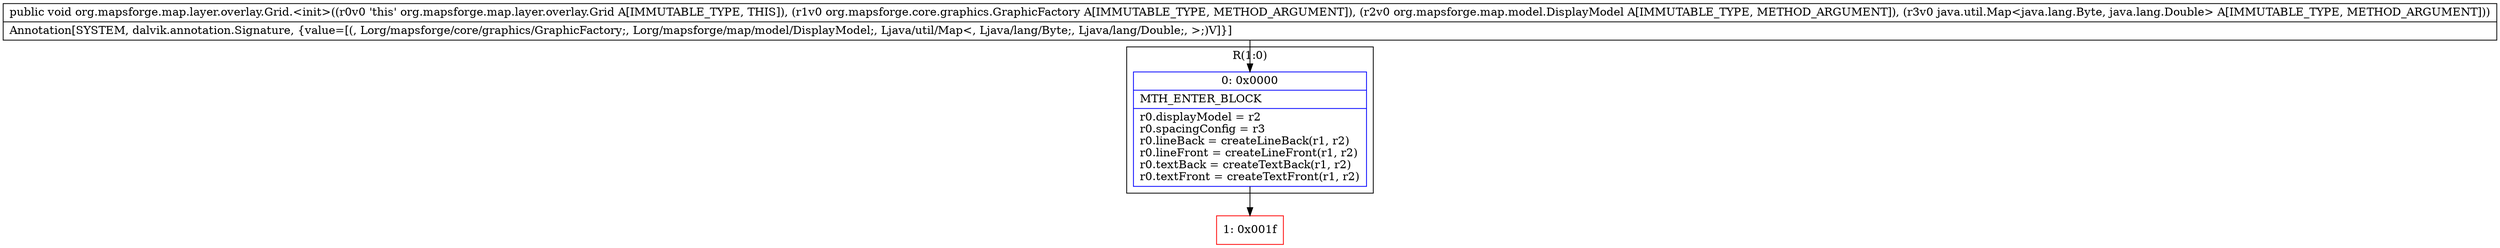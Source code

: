 digraph "CFG fororg.mapsforge.map.layer.overlay.Grid.\<init\>(Lorg\/mapsforge\/core\/graphics\/GraphicFactory;Lorg\/mapsforge\/map\/model\/DisplayModel;Ljava\/util\/Map;)V" {
subgraph cluster_Region_1283056042 {
label = "R(1:0)";
node [shape=record,color=blue];
Node_0 [shape=record,label="{0\:\ 0x0000|MTH_ENTER_BLOCK\l|r0.displayModel = r2\lr0.spacingConfig = r3\lr0.lineBack = createLineBack(r1, r2)\lr0.lineFront = createLineFront(r1, r2)\lr0.textBack = createTextBack(r1, r2)\lr0.textFront = createTextFront(r1, r2)\l}"];
}
Node_1 [shape=record,color=red,label="{1\:\ 0x001f}"];
MethodNode[shape=record,label="{public void org.mapsforge.map.layer.overlay.Grid.\<init\>((r0v0 'this' org.mapsforge.map.layer.overlay.Grid A[IMMUTABLE_TYPE, THIS]), (r1v0 org.mapsforge.core.graphics.GraphicFactory A[IMMUTABLE_TYPE, METHOD_ARGUMENT]), (r2v0 org.mapsforge.map.model.DisplayModel A[IMMUTABLE_TYPE, METHOD_ARGUMENT]), (r3v0 java.util.Map\<java.lang.Byte, java.lang.Double\> A[IMMUTABLE_TYPE, METHOD_ARGUMENT]))  | Annotation[SYSTEM, dalvik.annotation.Signature, \{value=[(, Lorg\/mapsforge\/core\/graphics\/GraphicFactory;, Lorg\/mapsforge\/map\/model\/DisplayModel;, Ljava\/util\/Map\<, Ljava\/lang\/Byte;, Ljava\/lang\/Double;, \>;)V]\}]\l}"];
MethodNode -> Node_0;
Node_0 -> Node_1;
}

